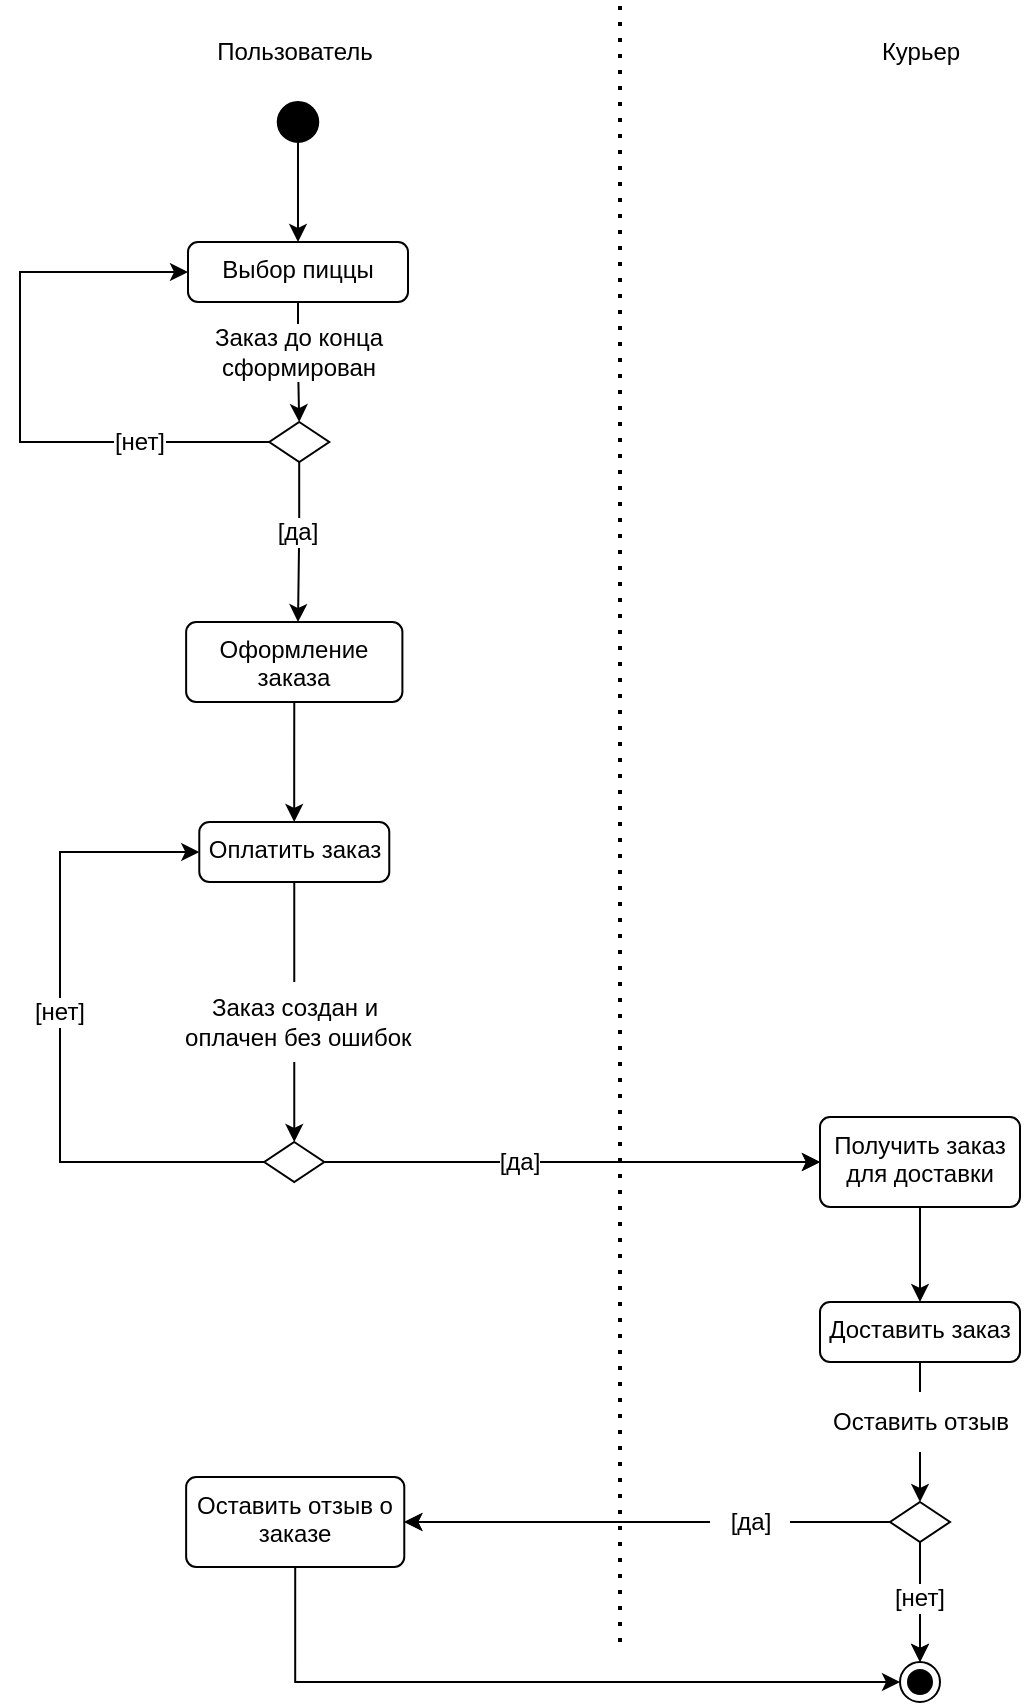 <mxfile version="24.0.6" type="github">
  <diagram name="Страница — 1" id="slqtoTd8akjQ368UW_xO">
    <mxGraphModel dx="2012" dy="651" grid="1" gridSize="10" guides="1" tooltips="1" connect="1" arrows="1" fold="1" page="1" pageScale="1" pageWidth="827" pageHeight="1169" math="0" shadow="0">
      <root>
        <mxCell id="0" />
        <mxCell id="1" parent="0" />
        <mxCell id="k7sPHbPUHjO9x2cmhJNs-1" value="" style="endArrow=none;dashed=1;html=1;dashPattern=1 3;strokeWidth=2;rounded=0;entryX=0.5;entryY=0;entryDx=0;entryDy=0;exitX=0.5;exitY=1;exitDx=0;exitDy=0;" edge="1" parent="1">
          <mxGeometry width="50" height="50" relative="1" as="geometry">
            <mxPoint x="-470" y="950" as="sourcePoint" />
            <mxPoint x="-470" y="130.0" as="targetPoint" />
          </mxGeometry>
        </mxCell>
        <mxCell id="k7sPHbPUHjO9x2cmhJNs-2" value="Пользователь" style="text;html=1;align=center;verticalAlign=middle;resizable=0;points=[];autosize=1;strokeColor=none;fillColor=none;" vertex="1" parent="1">
          <mxGeometry x="-682.87" y="140" width="100" height="30" as="geometry" />
        </mxCell>
        <mxCell id="k7sPHbPUHjO9x2cmhJNs-3" value="Курьер" style="text;html=1;align=center;verticalAlign=middle;resizable=0;points=[];autosize=1;strokeColor=none;fillColor=none;" vertex="1" parent="1">
          <mxGeometry x="-350" y="140" width="60" height="30" as="geometry" />
        </mxCell>
        <mxCell id="k7sPHbPUHjO9x2cmhJNs-10" style="edgeStyle=orthogonalEdgeStyle;rounded=0;orthogonalLoop=1;jettySize=auto;html=1;" edge="1" parent="1" source="k7sPHbPUHjO9x2cmhJNs-21" target="k7sPHbPUHjO9x2cmhJNs-9">
          <mxGeometry relative="1" as="geometry">
            <Array as="points">
              <mxPoint x="-630" y="395" />
              <mxPoint x="-631" y="395" />
            </Array>
          </mxGeometry>
        </mxCell>
        <mxCell id="k7sPHbPUHjO9x2cmhJNs-5" value="Выбор пиццы" style="html=1;align=center;verticalAlign=top;rounded=1;absoluteArcSize=1;arcSize=10;dashed=0;whiteSpace=wrap;" vertex="1" parent="1">
          <mxGeometry x="-686" y="250" width="110" height="30" as="geometry" />
        </mxCell>
        <mxCell id="k7sPHbPUHjO9x2cmhJNs-8" style="edgeStyle=orthogonalEdgeStyle;rounded=0;orthogonalLoop=1;jettySize=auto;html=1;exitX=0.5;exitY=1;exitDx=0;exitDy=0;entryX=0.5;entryY=0;entryDx=0;entryDy=0;" edge="1" parent="1" source="k7sPHbPUHjO9x2cmhJNs-7" target="k7sPHbPUHjO9x2cmhJNs-5">
          <mxGeometry relative="1" as="geometry" />
        </mxCell>
        <mxCell id="k7sPHbPUHjO9x2cmhJNs-7" value="" style="ellipse;fillColor=strokeColor;html=1;" vertex="1" parent="1">
          <mxGeometry x="-641.13" y="180" width="20.25" height="20" as="geometry" />
        </mxCell>
        <mxCell id="k7sPHbPUHjO9x2cmhJNs-12" style="edgeStyle=orthogonalEdgeStyle;rounded=0;orthogonalLoop=1;jettySize=auto;html=1;exitX=0.5;exitY=1;exitDx=0;exitDy=0;" edge="1" parent="1" source="k7sPHbPUHjO9x2cmhJNs-9" target="k7sPHbPUHjO9x2cmhJNs-11">
          <mxGeometry relative="1" as="geometry">
            <mxPoint x="-639.461" y="470" as="sourcePoint" />
            <Array as="points">
              <mxPoint x="-633" y="520" />
              <mxPoint x="-633" y="520" />
            </Array>
          </mxGeometry>
        </mxCell>
        <mxCell id="k7sPHbPUHjO9x2cmhJNs-9" value="Оформление заказа" style="html=1;align=center;verticalAlign=top;rounded=1;absoluteArcSize=1;arcSize=10;dashed=0;whiteSpace=wrap;" vertex="1" parent="1">
          <mxGeometry x="-686.93" y="440" width="108.13" height="40" as="geometry" />
        </mxCell>
        <mxCell id="k7sPHbPUHjO9x2cmhJNs-29" style="edgeStyle=orthogonalEdgeStyle;rounded=0;orthogonalLoop=1;jettySize=auto;html=1;entryX=0.5;entryY=0;entryDx=0;entryDy=0;" edge="1" parent="1" source="k7sPHbPUHjO9x2cmhJNs-11" target="k7sPHbPUHjO9x2cmhJNs-28">
          <mxGeometry relative="1" as="geometry" />
        </mxCell>
        <mxCell id="k7sPHbPUHjO9x2cmhJNs-11" value="Оплатить заказ" style="html=1;align=center;verticalAlign=top;rounded=1;absoluteArcSize=1;arcSize=10;dashed=0;whiteSpace=wrap;" vertex="1" parent="1">
          <mxGeometry x="-680.36" y="540" width="95" height="30" as="geometry" />
        </mxCell>
        <mxCell id="k7sPHbPUHjO9x2cmhJNs-16" style="edgeStyle=orthogonalEdgeStyle;rounded=0;orthogonalLoop=1;jettySize=auto;html=1;" edge="1" parent="1" source="k7sPHbPUHjO9x2cmhJNs-13" target="k7sPHbPUHjO9x2cmhJNs-15">
          <mxGeometry relative="1" as="geometry" />
        </mxCell>
        <mxCell id="k7sPHbPUHjO9x2cmhJNs-13" value="Получить заказ для доставки" style="html=1;align=center;verticalAlign=top;rounded=1;absoluteArcSize=1;arcSize=10;dashed=0;whiteSpace=wrap;" vertex="1" parent="1">
          <mxGeometry x="-370" y="687.5" width="100" height="45" as="geometry" />
        </mxCell>
        <mxCell id="k7sPHbPUHjO9x2cmhJNs-15" value="Доставить заказ" style="html=1;align=center;verticalAlign=top;rounded=1;absoluteArcSize=1;arcSize=10;dashed=0;whiteSpace=wrap;" vertex="1" parent="1">
          <mxGeometry x="-370" y="780" width="100" height="30" as="geometry" />
        </mxCell>
        <mxCell id="k7sPHbPUHjO9x2cmhJNs-17" value="Заказ создан и&lt;div&gt;&amp;nbsp;оплачен без ошибок&lt;/div&gt;" style="text;html=1;align=center;verticalAlign=middle;resizable=0;points=[];autosize=1;strokeColor=none;fillColor=default;labelBackgroundColor=default;" vertex="1" parent="1">
          <mxGeometry x="-702.87" y="620" width="140" height="40" as="geometry" />
        </mxCell>
        <mxCell id="k7sPHbPUHjO9x2cmhJNs-60" style="edgeStyle=orthogonalEdgeStyle;rounded=0;orthogonalLoop=1;jettySize=auto;html=1;exitX=0.5;exitY=1;exitDx=0;exitDy=0;entryX=0;entryY=0.5;entryDx=0;entryDy=0;" edge="1" parent="1" source="k7sPHbPUHjO9x2cmhJNs-18" target="k7sPHbPUHjO9x2cmhJNs-49">
          <mxGeometry relative="1" as="geometry" />
        </mxCell>
        <mxCell id="k7sPHbPUHjO9x2cmhJNs-18" value="Оставить отзыв о заказе" style="html=1;align=center;verticalAlign=top;rounded=1;absoluteArcSize=1;arcSize=10;dashed=0;whiteSpace=wrap;" vertex="1" parent="1">
          <mxGeometry x="-686.93" y="867.5" width="109.07" height="45" as="geometry" />
        </mxCell>
        <mxCell id="k7sPHbPUHjO9x2cmhJNs-22" value="" style="edgeStyle=orthogonalEdgeStyle;rounded=0;orthogonalLoop=1;jettySize=auto;html=1;" edge="1" parent="1" source="k7sPHbPUHjO9x2cmhJNs-5" target="k7sPHbPUHjO9x2cmhJNs-21">
          <mxGeometry relative="1" as="geometry">
            <mxPoint x="-901" y="390" as="sourcePoint" />
            <mxPoint x="-909" y="540" as="targetPoint" />
          </mxGeometry>
        </mxCell>
        <mxCell id="k7sPHbPUHjO9x2cmhJNs-21" value="" style="shape=rhombus;perimeter=rhombusPerimeter;whiteSpace=wrap;html=1;align=center;" vertex="1" parent="1">
          <mxGeometry x="-645.37" y="340" width="30" height="20" as="geometry" />
        </mxCell>
        <mxCell id="k7sPHbPUHjO9x2cmhJNs-31" style="edgeStyle=orthogonalEdgeStyle;rounded=0;orthogonalLoop=1;jettySize=auto;html=1;entryX=0;entryY=0.5;entryDx=0;entryDy=0;" edge="1" parent="1" source="k7sPHbPUHjO9x2cmhJNs-28" target="k7sPHbPUHjO9x2cmhJNs-11">
          <mxGeometry relative="1" as="geometry">
            <Array as="points">
              <mxPoint x="-750" y="710" />
              <mxPoint x="-750" y="555" />
            </Array>
          </mxGeometry>
        </mxCell>
        <mxCell id="k7sPHbPUHjO9x2cmhJNs-32" style="edgeStyle=orthogonalEdgeStyle;rounded=0;orthogonalLoop=1;jettySize=auto;html=1;entryX=0;entryY=0.5;entryDx=0;entryDy=0;" edge="1" parent="1" source="k7sPHbPUHjO9x2cmhJNs-47" target="k7sPHbPUHjO9x2cmhJNs-13">
          <mxGeometry relative="1" as="geometry" />
        </mxCell>
        <mxCell id="k7sPHbPUHjO9x2cmhJNs-28" value="" style="shape=rhombus;perimeter=rhombusPerimeter;whiteSpace=wrap;html=1;align=center;" vertex="1" parent="1">
          <mxGeometry x="-647.87" y="700" width="30" height="20" as="geometry" />
        </mxCell>
        <mxCell id="k7sPHbPUHjO9x2cmhJNs-24" style="edgeStyle=orthogonalEdgeStyle;rounded=0;orthogonalLoop=1;jettySize=auto;html=1;exitX=0;exitY=0.5;exitDx=0;exitDy=0;entryX=0;entryY=0.5;entryDx=0;entryDy=0;" edge="1" parent="1" source="k7sPHbPUHjO9x2cmhJNs-21" target="k7sPHbPUHjO9x2cmhJNs-5">
          <mxGeometry relative="1" as="geometry">
            <Array as="points">
              <mxPoint x="-770" y="350" />
              <mxPoint x="-770" y="265" />
            </Array>
          </mxGeometry>
        </mxCell>
        <mxCell id="k7sPHbPUHjO9x2cmhJNs-41" value="Заказ до конца сформирован" style="text;html=1;align=center;verticalAlign=middle;whiteSpace=wrap;rounded=0;textShadow=0;labelBackgroundColor=default;" vertex="1" parent="1">
          <mxGeometry x="-681.5" y="290" width="101" height="30" as="geometry" />
        </mxCell>
        <mxCell id="k7sPHbPUHjO9x2cmhJNs-43" value="[нет]" style="text;html=1;align=center;verticalAlign=middle;whiteSpace=wrap;rounded=0;labelBackgroundColor=default;" vertex="1" parent="1">
          <mxGeometry x="-740.36" y="335" width="60" height="30" as="geometry" />
        </mxCell>
        <mxCell id="k7sPHbPUHjO9x2cmhJNs-44" value="[да]" style="text;html=1;align=center;verticalAlign=middle;whiteSpace=wrap;rounded=0;labelBackgroundColor=default;" vertex="1" parent="1">
          <mxGeometry x="-661" y="380" width="60" height="30" as="geometry" />
        </mxCell>
        <mxCell id="k7sPHbPUHjO9x2cmhJNs-45" value="[нет]" style="text;html=1;align=center;verticalAlign=middle;whiteSpace=wrap;rounded=0;labelBackgroundColor=default;" vertex="1" parent="1">
          <mxGeometry x="-780" y="620" width="60" height="30" as="geometry" />
        </mxCell>
        <mxCell id="k7sPHbPUHjO9x2cmhJNs-48" value="" style="edgeStyle=orthogonalEdgeStyle;rounded=0;orthogonalLoop=1;jettySize=auto;html=1;entryX=0;entryY=0.5;entryDx=0;entryDy=0;" edge="1" parent="1" source="k7sPHbPUHjO9x2cmhJNs-28" target="k7sPHbPUHjO9x2cmhJNs-13">
          <mxGeometry relative="1" as="geometry">
            <mxPoint x="-618" y="710" as="sourcePoint" />
            <mxPoint x="-370" y="710" as="targetPoint" />
          </mxGeometry>
        </mxCell>
        <mxCell id="k7sPHbPUHjO9x2cmhJNs-47" value="[да]" style="text;html=1;align=center;verticalAlign=middle;whiteSpace=wrap;rounded=0;labelBackgroundColor=default;" vertex="1" parent="1">
          <mxGeometry x="-550" y="695" width="60" height="30" as="geometry" />
        </mxCell>
        <mxCell id="k7sPHbPUHjO9x2cmhJNs-49" value="" style="ellipse;html=1;shape=endState;fillColor=strokeColor;" vertex="1" parent="1">
          <mxGeometry x="-330" y="960" width="20" height="20" as="geometry" />
        </mxCell>
        <mxCell id="k7sPHbPUHjO9x2cmhJNs-58" value="" style="edgeStyle=orthogonalEdgeStyle;rounded=0;orthogonalLoop=1;jettySize=auto;html=1;entryX=0.5;entryY=0;entryDx=0;entryDy=0;" edge="1" parent="1" source="k7sPHbPUHjO9x2cmhJNs-15" target="k7sPHbPUHjO9x2cmhJNs-57">
          <mxGeometry relative="1" as="geometry">
            <mxPoint x="-320" y="850" as="sourcePoint" />
            <mxPoint x="-320" y="930" as="targetPoint" />
          </mxGeometry>
        </mxCell>
        <mxCell id="k7sPHbPUHjO9x2cmhJNs-59" style="edgeStyle=orthogonalEdgeStyle;rounded=0;orthogonalLoop=1;jettySize=auto;html=1;entryX=1;entryY=0.5;entryDx=0;entryDy=0;" edge="1" parent="1" source="k7sPHbPUHjO9x2cmhJNs-63" target="k7sPHbPUHjO9x2cmhJNs-18">
          <mxGeometry relative="1" as="geometry" />
        </mxCell>
        <mxCell id="k7sPHbPUHjO9x2cmhJNs-61" style="edgeStyle=orthogonalEdgeStyle;rounded=0;orthogonalLoop=1;jettySize=auto;html=1;exitX=0.5;exitY=1;exitDx=0;exitDy=0;entryX=0.5;entryY=0;entryDx=0;entryDy=0;" edge="1" parent="1" source="k7sPHbPUHjO9x2cmhJNs-65" target="k7sPHbPUHjO9x2cmhJNs-49">
          <mxGeometry relative="1" as="geometry" />
        </mxCell>
        <mxCell id="k7sPHbPUHjO9x2cmhJNs-57" value="" style="shape=rhombus;perimeter=rhombusPerimeter;whiteSpace=wrap;html=1;align=center;" vertex="1" parent="1">
          <mxGeometry x="-335.0" y="880" width="30" height="20" as="geometry" />
        </mxCell>
        <mxCell id="k7sPHbPUHjO9x2cmhJNs-62" value="Оставить отзыв" style="text;html=1;align=center;verticalAlign=middle;resizable=0;points=[];autosize=1;strokeColor=none;fillColor=default;labelBackgroundColor=default;" vertex="1" parent="1">
          <mxGeometry x="-375" y="825" width="110" height="30" as="geometry" />
        </mxCell>
        <mxCell id="k7sPHbPUHjO9x2cmhJNs-64" value="" style="edgeStyle=orthogonalEdgeStyle;rounded=0;orthogonalLoop=1;jettySize=auto;html=1;entryX=1;entryY=0.5;entryDx=0;entryDy=0;" edge="1" parent="1" source="k7sPHbPUHjO9x2cmhJNs-57" target="k7sPHbPUHjO9x2cmhJNs-18">
          <mxGeometry relative="1" as="geometry">
            <mxPoint x="-335" y="890" as="sourcePoint" />
            <mxPoint x="-578" y="890" as="targetPoint" />
          </mxGeometry>
        </mxCell>
        <mxCell id="k7sPHbPUHjO9x2cmhJNs-63" value="[да]" style="text;html=1;align=center;verticalAlign=middle;resizable=0;points=[];autosize=1;strokeColor=none;fillColor=default;labelBackgroundColor=default;" vertex="1" parent="1">
          <mxGeometry x="-425" y="875" width="40" height="30" as="geometry" />
        </mxCell>
        <mxCell id="k7sPHbPUHjO9x2cmhJNs-66" value="" style="edgeStyle=orthogonalEdgeStyle;rounded=0;orthogonalLoop=1;jettySize=auto;html=1;exitX=0.5;exitY=1;exitDx=0;exitDy=0;entryX=0.5;entryY=0;entryDx=0;entryDy=0;" edge="1" parent="1" source="k7sPHbPUHjO9x2cmhJNs-57" target="k7sPHbPUHjO9x2cmhJNs-49">
          <mxGeometry relative="1" as="geometry">
            <mxPoint x="-320" y="900" as="sourcePoint" />
            <mxPoint x="-320" y="960" as="targetPoint" />
          </mxGeometry>
        </mxCell>
        <mxCell id="k7sPHbPUHjO9x2cmhJNs-65" value="[нет]" style="text;html=1;align=center;verticalAlign=middle;whiteSpace=wrap;rounded=0;labelBackgroundColor=default;" vertex="1" parent="1">
          <mxGeometry x="-350" y="912.5" width="60" height="30" as="geometry" />
        </mxCell>
      </root>
    </mxGraphModel>
  </diagram>
</mxfile>

